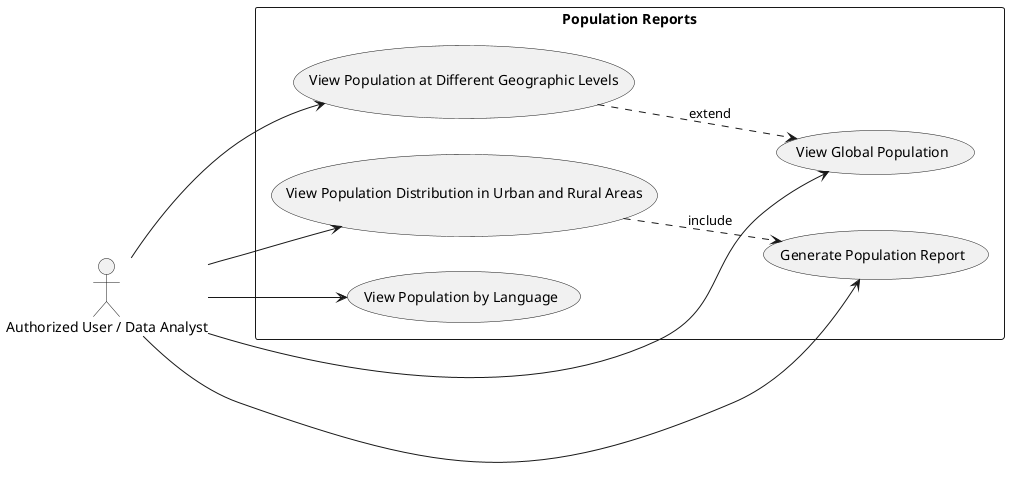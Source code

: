 @startuml
' Set layout direction
left to right direction

' Define actor
actor "Authorized User / Data Analyst" as User

' Define use cases
rectangle "Population Reports" {
  (View Global Population)
  (View Population at Different Geographic Levels)
  (View Population Distribution in Urban and Rural Areas)
  (View Population by Language)
  (Generate Population Report)
}

' Actor interactions
User --> (View Global Population)
User --> (View Population at Different Geographic Levels)
User --> (View Population Distribution in Urban and Rural Areas)
User --> (View Population by Language)
User --> (Generate Population Report)

' Relationships between use cases
(View Population Distribution in Urban and Rural Areas) ..> (Generate Population Report): «include»
(View Population at Different Geographic Levels) ..> (View Global Population): «extend»
@enduml